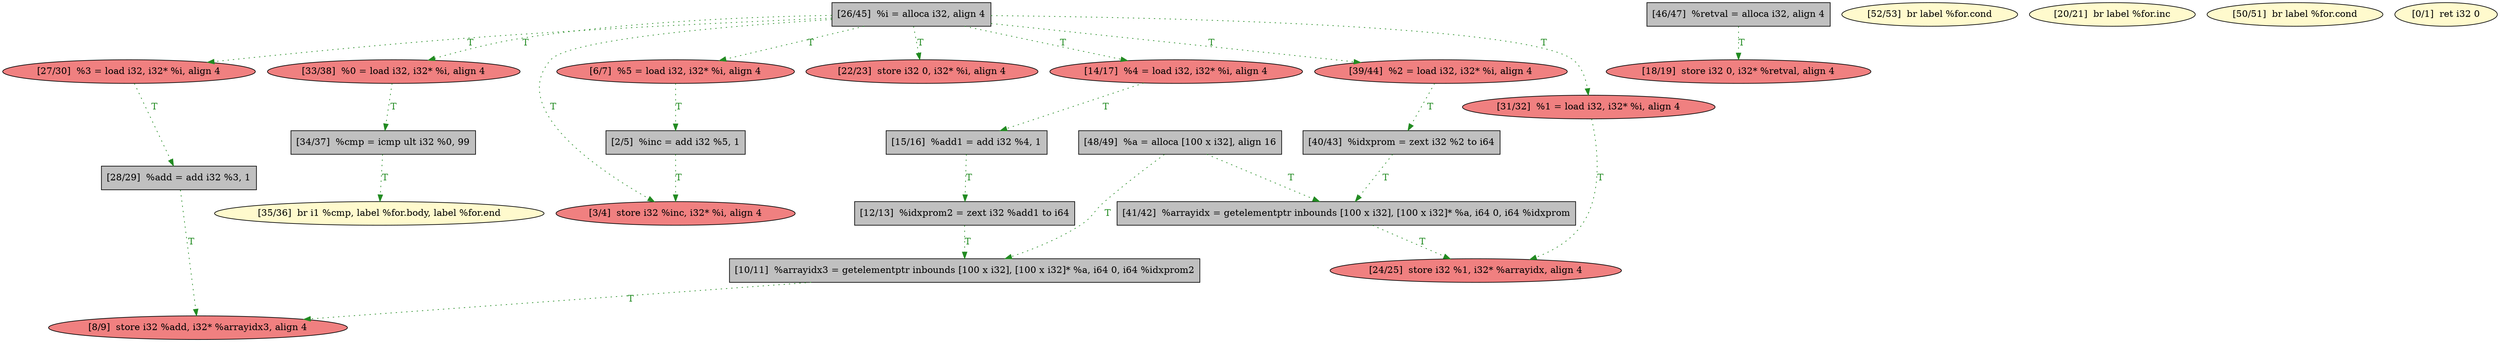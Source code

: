 
digraph G {


node78 [fillcolor=lightcoral,label="[3/4]  store i32 %inc, i32* %i, align 4",shape=ellipse,style=filled ]
node76 [fillcolor=lightcoral,label="[14/17]  %4 = load i32, i32* %i, align 4",shape=ellipse,style=filled ]
node75 [fillcolor=grey,label="[15/16]  %add1 = add i32 %4, 1",shape=rectangle,style=filled ]
node74 [fillcolor=grey,label="[40/43]  %idxprom = zext i32 %2 to i64",shape=rectangle,style=filled ]
node71 [fillcolor=grey,label="[46/47]  %retval = alloca i32, align 4",shape=rectangle,style=filled ]
node70 [fillcolor=lemonchiffon,label="[52/53]  br label %for.cond",shape=ellipse,style=filled ]
node77 [fillcolor=lightcoral,label="[18/19]  store i32 0, i32* %retval, align 4",shape=ellipse,style=filled ]
node59 [fillcolor=lightcoral,label="[33/38]  %0 = load i32, i32* %i, align 4",shape=ellipse,style=filled ]
node60 [fillcolor=grey,label="[28/29]  %add = add i32 %3, 1",shape=rectangle,style=filled ]
node58 [fillcolor=grey,label="[34/37]  %cmp = icmp ult i32 %0, 99",shape=rectangle,style=filled ]
node56 [fillcolor=lemonchiffon,label="[20/21]  br label %for.inc",shape=ellipse,style=filled ]
node57 [fillcolor=lightcoral,label="[27/30]  %3 = load i32, i32* %i, align 4",shape=ellipse,style=filled ]
node54 [fillcolor=lightcoral,label="[22/23]  store i32 0, i32* %i, align 4",shape=ellipse,style=filled ]
node80 [fillcolor=lemonchiffon,label="[50/51]  br label %for.cond",shape=ellipse,style=filled ]
node79 [fillcolor=grey,label="[26/45]  %i = alloca i32, align 4",shape=rectangle,style=filled ]
node61 [fillcolor=lightcoral,label="[31/32]  %1 = load i32, i32* %i, align 4",shape=ellipse,style=filled ]
node72 [fillcolor=grey,label="[48/49]  %a = alloca [100 x i32], align 16",shape=rectangle,style=filled ]
node63 [fillcolor=lemonchiffon,label="[35/36]  br i1 %cmp, label %for.body, label %for.end",shape=ellipse,style=filled ]
node69 [fillcolor=lightcoral,label="[39/44]  %2 = load i32, i32* %i, align 4",shape=ellipse,style=filled ]
node73 [fillcolor=grey,label="[2/5]  %inc = add i32 %5, 1",shape=rectangle,style=filled ]
node68 [fillcolor=lightcoral,label="[8/9]  store i32 %add, i32* %arrayidx3, align 4",shape=ellipse,style=filled ]
node62 [fillcolor=grey,label="[41/42]  %arrayidx = getelementptr inbounds [100 x i32], [100 x i32]* %a, i64 0, i64 %idxprom",shape=rectangle,style=filled ]
node64 [fillcolor=grey,label="[12/13]  %idxprom2 = zext i32 %add1 to i64",shape=rectangle,style=filled ]
node65 [fillcolor=grey,label="[10/11]  %arrayidx3 = getelementptr inbounds [100 x i32], [100 x i32]* %a, i64 0, i64 %idxprom2",shape=rectangle,style=filled ]
node55 [fillcolor=lightcoral,label="[24/25]  store i32 %1, i32* %arrayidx, align 4",shape=ellipse,style=filled ]
node66 [fillcolor=lightcoral,label="[6/7]  %5 = load i32, i32* %i, align 4",shape=ellipse,style=filled ]
node67 [fillcolor=lemonchiffon,label="[0/1]  ret i32 0",shape=ellipse,style=filled ]

node79->node57 [style=dotted,color=forestgreen,label="T",fontcolor=forestgreen ]
node61->node55 [style=dotted,color=forestgreen,label="T",fontcolor=forestgreen ]
node79->node78 [style=dotted,color=forestgreen,label="T",fontcolor=forestgreen ]
node66->node73 [style=dotted,color=forestgreen,label="T",fontcolor=forestgreen ]
node59->node58 [style=dotted,color=forestgreen,label="T",fontcolor=forestgreen ]
node74->node62 [style=dotted,color=forestgreen,label="T",fontcolor=forestgreen ]
node79->node54 [style=dotted,color=forestgreen,label="T",fontcolor=forestgreen ]
node58->node63 [style=dotted,color=forestgreen,label="T",fontcolor=forestgreen ]
node71->node77 [style=dotted,color=forestgreen,label="T",fontcolor=forestgreen ]
node64->node65 [style=dotted,color=forestgreen,label="T",fontcolor=forestgreen ]
node69->node74 [style=dotted,color=forestgreen,label="T",fontcolor=forestgreen ]
node62->node55 [style=dotted,color=forestgreen,label="T",fontcolor=forestgreen ]
node72->node65 [style=dotted,color=forestgreen,label="T",fontcolor=forestgreen ]
node76->node75 [style=dotted,color=forestgreen,label="T",fontcolor=forestgreen ]
node65->node68 [style=dotted,color=forestgreen,label="T",fontcolor=forestgreen ]
node79->node66 [style=dotted,color=forestgreen,label="T",fontcolor=forestgreen ]
node79->node61 [style=dotted,color=forestgreen,label="T",fontcolor=forestgreen ]
node57->node60 [style=dotted,color=forestgreen,label="T",fontcolor=forestgreen ]
node79->node76 [style=dotted,color=forestgreen,label="T",fontcolor=forestgreen ]
node79->node59 [style=dotted,color=forestgreen,label="T",fontcolor=forestgreen ]
node79->node69 [style=dotted,color=forestgreen,label="T",fontcolor=forestgreen ]
node60->node68 [style=dotted,color=forestgreen,label="T",fontcolor=forestgreen ]
node75->node64 [style=dotted,color=forestgreen,label="T",fontcolor=forestgreen ]
node73->node78 [style=dotted,color=forestgreen,label="T",fontcolor=forestgreen ]
node72->node62 [style=dotted,color=forestgreen,label="T",fontcolor=forestgreen ]


}
